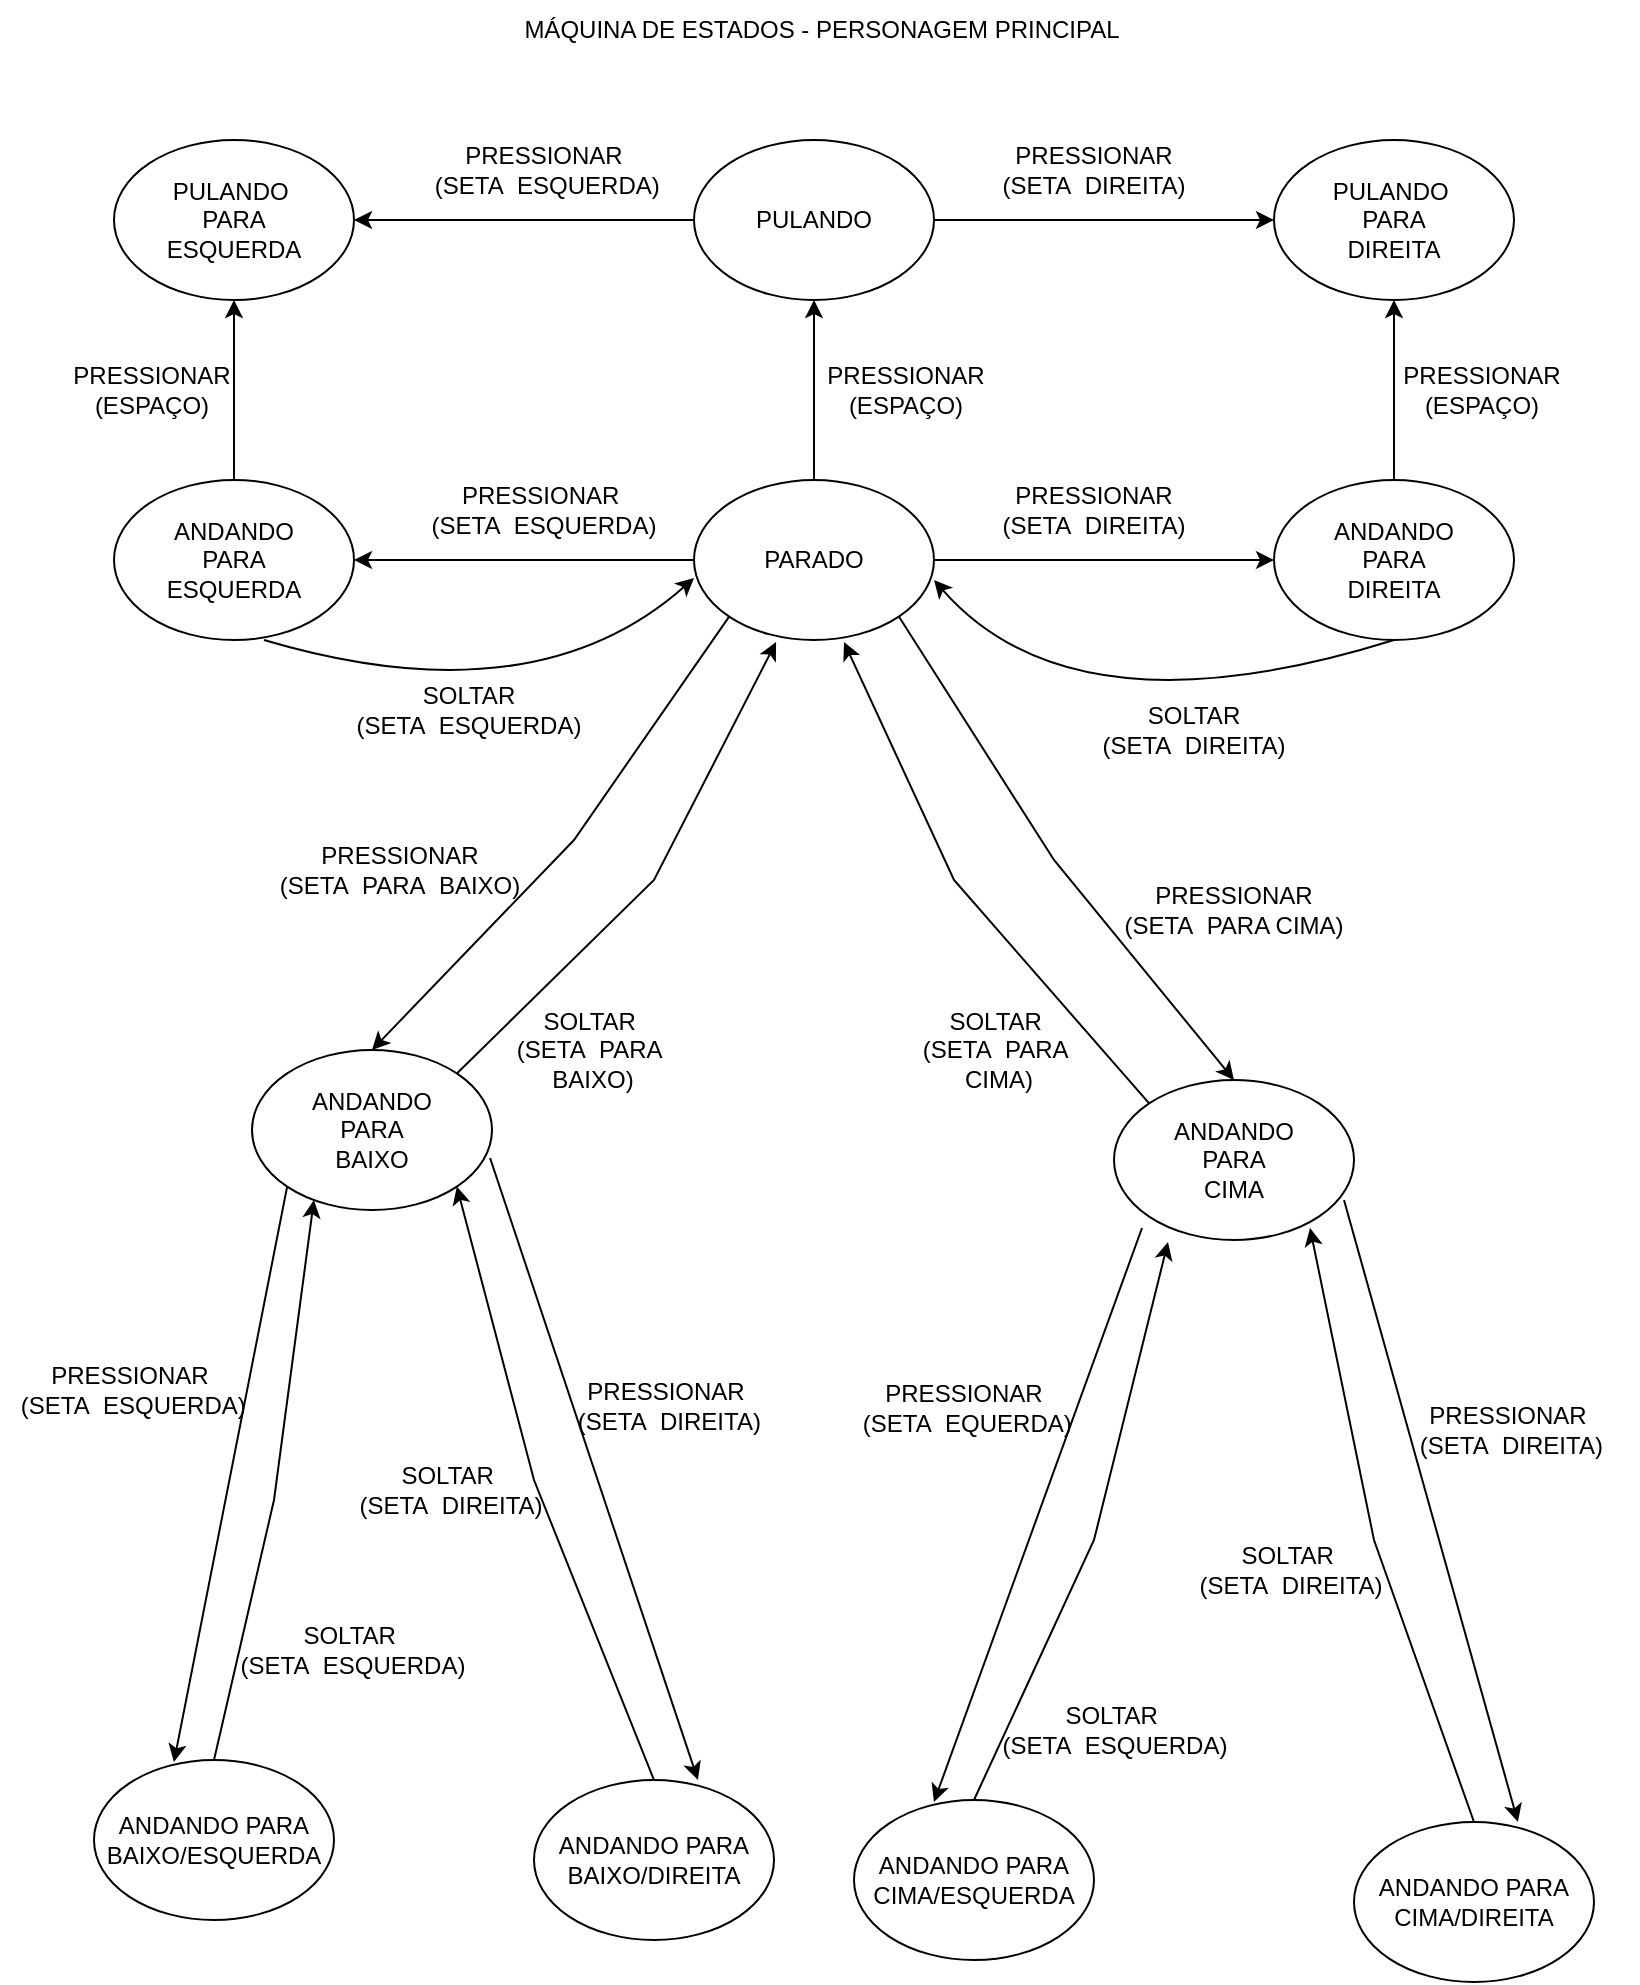 <mxfile version="28.2.4">
  <diagram name="Página-1" id="mXZYl64TImKxE9nwr8pG">
    <mxGraphModel dx="511" dy="534" grid="1" gridSize="10" guides="1" tooltips="1" connect="1" arrows="1" fold="1" page="1" pageScale="1" pageWidth="827" pageHeight="1169" math="0" shadow="0">
      <root>
        <mxCell id="0" />
        <mxCell id="1" parent="0" />
        <mxCell id="-Y-EHWKwXSZfCZ-6Ars3-1" value="PARADO" style="ellipse;whiteSpace=wrap;html=1;" vertex="1" parent="1">
          <mxGeometry x="350" y="260" width="120" height="80" as="geometry" />
        </mxCell>
        <mxCell id="-Y-EHWKwXSZfCZ-6Ars3-2" value="PULANDO" style="ellipse;whiteSpace=wrap;html=1;" vertex="1" parent="1">
          <mxGeometry x="350" y="90" width="120" height="80" as="geometry" />
        </mxCell>
        <mxCell id="-Y-EHWKwXSZfCZ-6Ars3-3" value="ANDANDO&lt;div&gt;PARA&lt;/div&gt;&lt;div&gt;DIREITA&lt;/div&gt;" style="ellipse;whiteSpace=wrap;html=1;" vertex="1" parent="1">
          <mxGeometry x="640" y="260" width="120" height="80" as="geometry" />
        </mxCell>
        <mxCell id="-Y-EHWKwXSZfCZ-6Ars3-4" value="ANDANDO&lt;div&gt;PARA&lt;/div&gt;&lt;div&gt;ESQUERDA&lt;/div&gt;" style="ellipse;whiteSpace=wrap;html=1;" vertex="1" parent="1">
          <mxGeometry x="60" y="260" width="120" height="80" as="geometry" />
        </mxCell>
        <mxCell id="-Y-EHWKwXSZfCZ-6Ars3-6" value="" style="endArrow=classic;html=1;rounded=0;entryX=0;entryY=0.5;entryDx=0;entryDy=0;exitX=1;exitY=0.5;exitDx=0;exitDy=0;" edge="1" parent="1" source="-Y-EHWKwXSZfCZ-6Ars3-1" target="-Y-EHWKwXSZfCZ-6Ars3-3">
          <mxGeometry width="50" height="50" relative="1" as="geometry">
            <mxPoint x="520" y="340" as="sourcePoint" />
            <mxPoint x="570" y="290" as="targetPoint" />
          </mxGeometry>
        </mxCell>
        <mxCell id="-Y-EHWKwXSZfCZ-6Ars3-7" value="PRESSIONAR (SETA&amp;nbsp; DIREITA)" style="text;html=1;align=center;verticalAlign=middle;whiteSpace=wrap;rounded=0;" vertex="1" parent="1">
          <mxGeometry x="500" y="260" width="100" height="30" as="geometry" />
        </mxCell>
        <mxCell id="-Y-EHWKwXSZfCZ-6Ars3-8" value="" style="endArrow=classic;html=1;rounded=0;exitX=0;exitY=0.5;exitDx=0;exitDy=0;entryX=1;entryY=0.5;entryDx=0;entryDy=0;" edge="1" parent="1" source="-Y-EHWKwXSZfCZ-6Ars3-1" target="-Y-EHWKwXSZfCZ-6Ars3-4">
          <mxGeometry width="50" height="50" relative="1" as="geometry">
            <mxPoint x="240" y="290" as="sourcePoint" />
            <mxPoint x="290" y="240" as="targetPoint" />
          </mxGeometry>
        </mxCell>
        <mxCell id="-Y-EHWKwXSZfCZ-6Ars3-9" value="PRESSIONAR&amp;nbsp;&lt;div&gt;(SETA&amp;nbsp; ESQUERDA&lt;span style=&quot;background-color: transparent; color: light-dark(rgb(0, 0, 0), rgb(255, 255, 255));&quot;&gt;)&lt;/span&gt;&lt;/div&gt;" style="text;html=1;align=center;verticalAlign=middle;whiteSpace=wrap;rounded=0;" vertex="1" parent="1">
          <mxGeometry x="210" y="260" width="130" height="30" as="geometry" />
        </mxCell>
        <mxCell id="-Y-EHWKwXSZfCZ-6Ars3-10" value="" style="endArrow=classic;html=1;rounded=0;entryX=0.5;entryY=1;entryDx=0;entryDy=0;exitX=0.5;exitY=0;exitDx=0;exitDy=0;" edge="1" parent="1" source="-Y-EHWKwXSZfCZ-6Ars3-1" target="-Y-EHWKwXSZfCZ-6Ars3-2">
          <mxGeometry width="50" height="50" relative="1" as="geometry">
            <mxPoint x="320" y="450" as="sourcePoint" />
            <mxPoint x="370" y="400" as="targetPoint" />
          </mxGeometry>
        </mxCell>
        <mxCell id="-Y-EHWKwXSZfCZ-6Ars3-13" value="PULANDO&amp;nbsp;&lt;div&gt;PARA&lt;/div&gt;&lt;div&gt;ESQUERDA&lt;/div&gt;" style="ellipse;whiteSpace=wrap;html=1;" vertex="1" parent="1">
          <mxGeometry x="60" y="90" width="120" height="80" as="geometry" />
        </mxCell>
        <mxCell id="-Y-EHWKwXSZfCZ-6Ars3-14" value="PULANDO&amp;nbsp;&lt;div&gt;PARA&lt;/div&gt;&lt;div&gt;DIREITA&lt;/div&gt;" style="ellipse;whiteSpace=wrap;html=1;" vertex="1" parent="1">
          <mxGeometry x="640" y="90" width="120" height="80" as="geometry" />
        </mxCell>
        <mxCell id="-Y-EHWKwXSZfCZ-6Ars3-16" value="" style="endArrow=classic;html=1;rounded=0;entryX=0.5;entryY=1;entryDx=0;entryDy=0;exitX=0.5;exitY=0;exitDx=0;exitDy=0;" edge="1" parent="1" source="-Y-EHWKwXSZfCZ-6Ars3-4" target="-Y-EHWKwXSZfCZ-6Ars3-13">
          <mxGeometry width="50" height="50" relative="1" as="geometry">
            <mxPoint x="200" y="220" as="sourcePoint" />
            <mxPoint x="250" y="170" as="targetPoint" />
          </mxGeometry>
        </mxCell>
        <mxCell id="-Y-EHWKwXSZfCZ-6Ars3-17" value="" style="endArrow=classic;html=1;rounded=0;entryX=0.5;entryY=1;entryDx=0;entryDy=0;exitX=0.5;exitY=0;exitDx=0;exitDy=0;" edge="1" parent="1" source="-Y-EHWKwXSZfCZ-6Ars3-3" target="-Y-EHWKwXSZfCZ-6Ars3-14">
          <mxGeometry width="50" height="50" relative="1" as="geometry">
            <mxPoint x="480" y="420" as="sourcePoint" />
            <mxPoint x="530" y="370" as="targetPoint" />
          </mxGeometry>
        </mxCell>
        <mxCell id="-Y-EHWKwXSZfCZ-6Ars3-18" value="PRESSIONAR (ESPAÇO)" style="text;html=1;align=center;verticalAlign=middle;whiteSpace=wrap;rounded=0;" vertex="1" parent="1">
          <mxGeometry x="29" y="200" width="100" height="30" as="geometry" />
        </mxCell>
        <mxCell id="-Y-EHWKwXSZfCZ-6Ars3-19" value="PRESSIONAR (ESPAÇO)" style="text;html=1;align=center;verticalAlign=middle;whiteSpace=wrap;rounded=0;" vertex="1" parent="1">
          <mxGeometry x="694" y="200" width="100" height="30" as="geometry" />
        </mxCell>
        <mxCell id="-Y-EHWKwXSZfCZ-6Ars3-20" value="PRESSIONAR (ESPAÇO)" style="text;html=1;align=center;verticalAlign=middle;whiteSpace=wrap;rounded=0;" vertex="1" parent="1">
          <mxGeometry x="406" y="200" width="100" height="30" as="geometry" />
        </mxCell>
        <mxCell id="-Y-EHWKwXSZfCZ-6Ars3-21" value="" style="endArrow=classic;html=1;rounded=0;entryX=0;entryY=0.5;entryDx=0;entryDy=0;exitX=1;exitY=0.5;exitDx=0;exitDy=0;" edge="1" parent="1">
          <mxGeometry width="50" height="50" relative="1" as="geometry">
            <mxPoint x="470" y="130" as="sourcePoint" />
            <mxPoint x="640" y="130" as="targetPoint" />
          </mxGeometry>
        </mxCell>
        <mxCell id="-Y-EHWKwXSZfCZ-6Ars3-22" value="PRESSIONAR (SETA&amp;nbsp; DIREITA)" style="text;html=1;align=center;verticalAlign=middle;whiteSpace=wrap;rounded=0;" vertex="1" parent="1">
          <mxGeometry x="500" y="90" width="100" height="30" as="geometry" />
        </mxCell>
        <mxCell id="-Y-EHWKwXSZfCZ-6Ars3-23" value="" style="endArrow=classic;html=1;rounded=0;exitX=0;exitY=0.5;exitDx=0;exitDy=0;entryX=1;entryY=0.5;entryDx=0;entryDy=0;" edge="1" parent="1">
          <mxGeometry width="50" height="50" relative="1" as="geometry">
            <mxPoint x="350" y="130" as="sourcePoint" />
            <mxPoint x="180" y="130" as="targetPoint" />
          </mxGeometry>
        </mxCell>
        <mxCell id="-Y-EHWKwXSZfCZ-6Ars3-24" value="PRESSIONAR&lt;div&gt;&amp;nbsp;(SETA&amp;nbsp; ESQUERDA&lt;span style=&quot;background-color: transparent; color: light-dark(rgb(0, 0, 0), rgb(255, 255, 255));&quot;&gt;)&lt;/span&gt;&lt;/div&gt;" style="text;html=1;align=center;verticalAlign=middle;whiteSpace=wrap;rounded=0;" vertex="1" parent="1">
          <mxGeometry x="210" y="90" width="130" height="30" as="geometry" />
        </mxCell>
        <mxCell id="-Y-EHWKwXSZfCZ-6Ars3-26" value="SOLTAR&lt;div&gt;(SETA&amp;nbsp; DIREITA)&lt;/div&gt;" style="text;html=1;align=center;verticalAlign=middle;whiteSpace=wrap;rounded=0;" vertex="1" parent="1">
          <mxGeometry x="550" y="370" width="100" height="30" as="geometry" />
        </mxCell>
        <mxCell id="-Y-EHWKwXSZfCZ-6Ars3-30" value="" style="curved=1;endArrow=classic;html=1;rounded=0;exitX=0.625;exitY=1;exitDx=0;exitDy=0;exitPerimeter=0;entryX=0;entryY=0.613;entryDx=0;entryDy=0;entryPerimeter=0;" edge="1" parent="1" source="-Y-EHWKwXSZfCZ-6Ars3-4" target="-Y-EHWKwXSZfCZ-6Ars3-1">
          <mxGeometry width="50" height="50" relative="1" as="geometry">
            <mxPoint x="220" y="380" as="sourcePoint" />
            <mxPoint x="380" y="340" as="targetPoint" />
            <Array as="points">
              <mxPoint x="270" y="380" />
            </Array>
          </mxGeometry>
        </mxCell>
        <mxCell id="-Y-EHWKwXSZfCZ-6Ars3-31" value="SOLTAR&lt;div&gt;(SETA&amp;nbsp; ESQUERDA)&lt;/div&gt;" style="text;html=1;align=center;verticalAlign=middle;whiteSpace=wrap;rounded=0;" vertex="1" parent="1">
          <mxGeometry x="180" y="360" width="115" height="30" as="geometry" />
        </mxCell>
        <mxCell id="-Y-EHWKwXSZfCZ-6Ars3-32" value="MÁQUINA DE ESTADOS - PERSONAGEM PRINCIPAL" style="text;html=1;align=center;verticalAlign=middle;whiteSpace=wrap;rounded=0;" vertex="1" parent="1">
          <mxGeometry x="249" y="20" width="330" height="30" as="geometry" />
        </mxCell>
        <mxCell id="-Y-EHWKwXSZfCZ-6Ars3-34" value="" style="curved=1;endArrow=classic;html=1;rounded=0;exitX=0.5;exitY=1;exitDx=0;exitDy=0;" edge="1" parent="1" source="-Y-EHWKwXSZfCZ-6Ars3-3">
          <mxGeometry width="50" height="50" relative="1" as="geometry">
            <mxPoint x="490" y="390" as="sourcePoint" />
            <mxPoint x="470" y="310" as="targetPoint" />
            <Array as="points">
              <mxPoint x="540" y="390" />
            </Array>
          </mxGeometry>
        </mxCell>
        <mxCell id="-Y-EHWKwXSZfCZ-6Ars3-36" value="ANDANDO&lt;div&gt;PARA&lt;/div&gt;&lt;div&gt;BAIXO&lt;/div&gt;" style="ellipse;whiteSpace=wrap;html=1;" vertex="1" parent="1">
          <mxGeometry x="129" y="545" width="120" height="80" as="geometry" />
        </mxCell>
        <mxCell id="-Y-EHWKwXSZfCZ-6Ars3-37" value="" style="endArrow=classic;html=1;rounded=0;exitX=0;exitY=1;exitDx=0;exitDy=0;entryX=0.5;entryY=0;entryDx=0;entryDy=0;" edge="1" parent="1" source="-Y-EHWKwXSZfCZ-6Ars3-1" target="-Y-EHWKwXSZfCZ-6Ars3-36">
          <mxGeometry width="50" height="50" relative="1" as="geometry">
            <mxPoint x="350" y="610" as="sourcePoint" />
            <mxPoint x="400" y="560" as="targetPoint" />
            <Array as="points">
              <mxPoint x="290" y="440" />
            </Array>
          </mxGeometry>
        </mxCell>
        <mxCell id="-Y-EHWKwXSZfCZ-6Ars3-38" value="PRESSIONAR&lt;div&gt;(SETA&amp;nbsp; PARA&amp;nbsp; BAIXO)&lt;/div&gt;" style="text;html=1;align=center;verticalAlign=middle;whiteSpace=wrap;rounded=0;" vertex="1" parent="1">
          <mxGeometry x="140" y="440" width="126" height="30" as="geometry" />
        </mxCell>
        <mxCell id="-Y-EHWKwXSZfCZ-6Ars3-39" value="ANDANDO&lt;div&gt;PARA&lt;/div&gt;&lt;div&gt;CIMA&lt;/div&gt;" style="ellipse;whiteSpace=wrap;html=1;" vertex="1" parent="1">
          <mxGeometry x="560" y="560" width="120" height="80" as="geometry" />
        </mxCell>
        <mxCell id="-Y-EHWKwXSZfCZ-6Ars3-40" value="" style="endArrow=classic;html=1;rounded=0;exitX=1;exitY=1;exitDx=0;exitDy=0;entryX=0.5;entryY=0;entryDx=0;entryDy=0;" edge="1" parent="1" target="-Y-EHWKwXSZfCZ-6Ars3-39" source="-Y-EHWKwXSZfCZ-6Ars3-1">
          <mxGeometry width="50" height="50" relative="1" as="geometry">
            <mxPoint x="450" y="340" as="sourcePoint" />
            <mxPoint x="680" y="560" as="targetPoint" />
            <Array as="points">
              <mxPoint x="530" y="450" />
            </Array>
          </mxGeometry>
        </mxCell>
        <mxCell id="-Y-EHWKwXSZfCZ-6Ars3-41" value="PRESSIONAR&lt;div&gt;(SETA&amp;nbsp; PARA CIMA)&lt;/div&gt;" style="text;html=1;align=center;verticalAlign=middle;whiteSpace=wrap;rounded=0;" vertex="1" parent="1">
          <mxGeometry x="557" y="460" width="126" height="30" as="geometry" />
        </mxCell>
        <mxCell id="-Y-EHWKwXSZfCZ-6Ars3-43" value="ANDANDO PARA&lt;div&gt;BAIXO/ESQUERDA&lt;/div&gt;" style="ellipse;whiteSpace=wrap;html=1;" vertex="1" parent="1">
          <mxGeometry x="50" y="900" width="120" height="80" as="geometry" />
        </mxCell>
        <mxCell id="-Y-EHWKwXSZfCZ-6Ars3-44" value="ANDANDO PARA&lt;div&gt;BAIXO/DIREITA&lt;/div&gt;" style="ellipse;whiteSpace=wrap;html=1;" vertex="1" parent="1">
          <mxGeometry x="270" y="910" width="120" height="80" as="geometry" />
        </mxCell>
        <mxCell id="-Y-EHWKwXSZfCZ-6Ars3-47" value="" style="endArrow=classic;html=1;rounded=0;entryX=0.333;entryY=0.013;entryDx=0;entryDy=0;entryPerimeter=0;exitX=0;exitY=1;exitDx=0;exitDy=0;" edge="1" parent="1" source="-Y-EHWKwXSZfCZ-6Ars3-36" target="-Y-EHWKwXSZfCZ-6Ars3-43">
          <mxGeometry width="50" height="50" relative="1" as="geometry">
            <mxPoint x="150" y="610" as="sourcePoint" />
            <mxPoint x="260" y="750" as="targetPoint" />
          </mxGeometry>
        </mxCell>
        <mxCell id="-Y-EHWKwXSZfCZ-6Ars3-48" value="" style="endArrow=classic;html=1;rounded=0;exitX=0.992;exitY=0.675;exitDx=0;exitDy=0;exitPerimeter=0;entryX=0.683;entryY=0;entryDx=0;entryDy=0;entryPerimeter=0;" edge="1" parent="1" source="-Y-EHWKwXSZfCZ-6Ars3-36" target="-Y-EHWKwXSZfCZ-6Ars3-44">
          <mxGeometry width="50" height="50" relative="1" as="geometry">
            <mxPoint x="360" y="770" as="sourcePoint" />
            <mxPoint x="280" y="900" as="targetPoint" />
          </mxGeometry>
        </mxCell>
        <mxCell id="-Y-EHWKwXSZfCZ-6Ars3-49" value="PRESSIONAR&lt;div&gt;&amp;nbsp;(SETA&amp;nbsp; ESQUERDA)&lt;/div&gt;" style="text;html=1;align=center;verticalAlign=middle;whiteSpace=wrap;rounded=0;" vertex="1" parent="1">
          <mxGeometry x="3" y="700" width="130" height="30" as="geometry" />
        </mxCell>
        <mxCell id="-Y-EHWKwXSZfCZ-6Ars3-51" value="PRESSIONAR&lt;div&gt;&amp;nbsp;(SETA&amp;nbsp; DIREITA)&lt;/div&gt;" style="text;html=1;align=center;verticalAlign=middle;whiteSpace=wrap;rounded=0;" vertex="1" parent="1">
          <mxGeometry x="271" y="708" width="130" height="30" as="geometry" />
        </mxCell>
        <mxCell id="-Y-EHWKwXSZfCZ-6Ars3-55" value="" style="endArrow=classic;html=1;rounded=0;entryX=0.625;entryY=1.013;entryDx=0;entryDy=0;entryPerimeter=0;exitX=0;exitY=0;exitDx=0;exitDy=0;" edge="1" parent="1" source="-Y-EHWKwXSZfCZ-6Ars3-39" target="-Y-EHWKwXSZfCZ-6Ars3-1">
          <mxGeometry width="50" height="50" relative="1" as="geometry">
            <mxPoint x="480" y="650" as="sourcePoint" />
            <mxPoint x="530" y="600" as="targetPoint" />
            <Array as="points">
              <mxPoint x="480" y="460" />
            </Array>
          </mxGeometry>
        </mxCell>
        <mxCell id="-Y-EHWKwXSZfCZ-6Ars3-56" value="" style="endArrow=classic;html=1;rounded=0;exitX=1;exitY=0;exitDx=0;exitDy=0;entryX=0.342;entryY=1.013;entryDx=0;entryDy=0;entryPerimeter=0;" edge="1" parent="1" source="-Y-EHWKwXSZfCZ-6Ars3-36" target="-Y-EHWKwXSZfCZ-6Ars3-1">
          <mxGeometry width="50" height="50" relative="1" as="geometry">
            <mxPoint x="320" y="540" as="sourcePoint" />
            <mxPoint x="399" y="337" as="targetPoint" />
            <Array as="points">
              <mxPoint x="330" y="460" />
            </Array>
          </mxGeometry>
        </mxCell>
        <mxCell id="-Y-EHWKwXSZfCZ-6Ars3-57" value="SOLTAR&amp;nbsp;&lt;div&gt;(SETA&amp;nbsp; PARA&amp;nbsp; BAIXO)&lt;/div&gt;" style="text;html=1;align=center;verticalAlign=middle;whiteSpace=wrap;rounded=0;" vertex="1" parent="1">
          <mxGeometry x="242" y="530" width="115" height="30" as="geometry" />
        </mxCell>
        <mxCell id="-Y-EHWKwXSZfCZ-6Ars3-58" value="SOLTAR&amp;nbsp;&lt;div&gt;(SETA&amp;nbsp; PARA&amp;nbsp; CIMA)&lt;/div&gt;" style="text;html=1;align=center;verticalAlign=middle;whiteSpace=wrap;rounded=0;" vertex="1" parent="1">
          <mxGeometry x="445" y="530" width="115" height="30" as="geometry" />
        </mxCell>
        <mxCell id="-Y-EHWKwXSZfCZ-6Ars3-59" value="" style="endArrow=classic;html=1;rounded=0;entryX=1;entryY=1;entryDx=0;entryDy=0;exitX=0.5;exitY=0;exitDx=0;exitDy=0;" edge="1" parent="1" source="-Y-EHWKwXSZfCZ-6Ars3-44" target="-Y-EHWKwXSZfCZ-6Ars3-36">
          <mxGeometry width="50" height="50" relative="1" as="geometry">
            <mxPoint x="210" y="1080" as="sourcePoint" />
            <mxPoint x="260" y="1030" as="targetPoint" />
            <Array as="points">
              <mxPoint x="270" y="760" />
            </Array>
          </mxGeometry>
        </mxCell>
        <mxCell id="-Y-EHWKwXSZfCZ-6Ars3-60" value="" style="endArrow=classic;html=1;rounded=0;entryX=0.258;entryY=0.938;entryDx=0;entryDy=0;entryPerimeter=0;exitX=0.5;exitY=0;exitDx=0;exitDy=0;" edge="1" parent="1" source="-Y-EHWKwXSZfCZ-6Ars3-43" target="-Y-EHWKwXSZfCZ-6Ars3-36">
          <mxGeometry width="50" height="50" relative="1" as="geometry">
            <mxPoint x="160" y="880" as="sourcePoint" />
            <mxPoint x="210" y="830" as="targetPoint" />
            <Array as="points">
              <mxPoint x="140" y="770" />
            </Array>
          </mxGeometry>
        </mxCell>
        <mxCell id="-Y-EHWKwXSZfCZ-6Ars3-61" value="SOLTAR&amp;nbsp;&lt;div&gt;(SETA&amp;nbsp; ESQUERDA)&lt;/div&gt;" style="text;html=1;align=center;verticalAlign=middle;whiteSpace=wrap;rounded=0;" vertex="1" parent="1">
          <mxGeometry x="122" y="830" width="115" height="30" as="geometry" />
        </mxCell>
        <mxCell id="-Y-EHWKwXSZfCZ-6Ars3-62" value="SOLTAR&amp;nbsp;&lt;div&gt;(SETA&amp;nbsp; DIREITA)&lt;/div&gt;" style="text;html=1;align=center;verticalAlign=middle;whiteSpace=wrap;rounded=0;" vertex="1" parent="1">
          <mxGeometry x="171" y="750" width="115" height="30" as="geometry" />
        </mxCell>
        <mxCell id="-Y-EHWKwXSZfCZ-6Ars3-63" value="ANDANDO PARA&lt;div&gt;CIMA/ESQUERDA&lt;/div&gt;" style="ellipse;whiteSpace=wrap;html=1;" vertex="1" parent="1">
          <mxGeometry x="430" y="920" width="120" height="80" as="geometry" />
        </mxCell>
        <mxCell id="-Y-EHWKwXSZfCZ-6Ars3-64" value="ANDANDO PARA&lt;div&gt;CIMA/DIREITA&lt;/div&gt;" style="ellipse;whiteSpace=wrap;html=1;" vertex="1" parent="1">
          <mxGeometry x="680" y="931" width="120" height="80" as="geometry" />
        </mxCell>
        <mxCell id="-Y-EHWKwXSZfCZ-6Ars3-65" value="" style="endArrow=classic;html=1;rounded=0;entryX=0.333;entryY=0.013;entryDx=0;entryDy=0;entryPerimeter=0;exitX=0;exitY=1;exitDx=0;exitDy=0;" edge="1" parent="1" target="-Y-EHWKwXSZfCZ-6Ars3-63">
          <mxGeometry width="50" height="50" relative="1" as="geometry">
            <mxPoint x="574" y="634" as="sourcePoint" />
            <mxPoint x="687" y="771" as="targetPoint" />
          </mxGeometry>
        </mxCell>
        <mxCell id="-Y-EHWKwXSZfCZ-6Ars3-66" value="" style="endArrow=classic;html=1;rounded=0;exitX=0.992;exitY=0.675;exitDx=0;exitDy=0;exitPerimeter=0;entryX=0.683;entryY=0;entryDx=0;entryDy=0;entryPerimeter=0;" edge="1" parent="1" target="-Y-EHWKwXSZfCZ-6Ars3-64">
          <mxGeometry width="50" height="50" relative="1" as="geometry">
            <mxPoint x="675" y="620" as="sourcePoint" />
            <mxPoint x="707" y="921" as="targetPoint" />
          </mxGeometry>
        </mxCell>
        <mxCell id="-Y-EHWKwXSZfCZ-6Ars3-67" value="PRESSIONAR&lt;div&gt;&amp;nbsp;(SETA&amp;nbsp; DIREITA)&lt;/div&gt;" style="text;html=1;align=center;verticalAlign=middle;whiteSpace=wrap;rounded=0;" vertex="1" parent="1">
          <mxGeometry x="692" y="720" width="130" height="30" as="geometry" />
        </mxCell>
        <mxCell id="-Y-EHWKwXSZfCZ-6Ars3-68" value="" style="endArrow=classic;html=1;rounded=0;entryX=1;entryY=1;entryDx=0;entryDy=0;exitX=0.5;exitY=0;exitDx=0;exitDy=0;" edge="1" parent="1" source="-Y-EHWKwXSZfCZ-6Ars3-64">
          <mxGeometry width="50" height="50" relative="1" as="geometry">
            <mxPoint x="637" y="1101" as="sourcePoint" />
            <mxPoint x="658" y="634" as="targetPoint" />
            <Array as="points">
              <mxPoint x="690" y="790" />
            </Array>
          </mxGeometry>
        </mxCell>
        <mxCell id="-Y-EHWKwXSZfCZ-6Ars3-69" value="" style="endArrow=classic;html=1;rounded=0;entryX=0.258;entryY=0.938;entryDx=0;entryDy=0;entryPerimeter=0;exitX=0.5;exitY=0;exitDx=0;exitDy=0;" edge="1" parent="1" source="-Y-EHWKwXSZfCZ-6Ars3-63">
          <mxGeometry width="50" height="50" relative="1" as="geometry">
            <mxPoint x="587" y="901" as="sourcePoint" />
            <mxPoint x="587" y="641" as="targetPoint" />
            <Array as="points">
              <mxPoint x="550" y="790" />
            </Array>
          </mxGeometry>
        </mxCell>
        <mxCell id="-Y-EHWKwXSZfCZ-6Ars3-70" value="SOLTAR&amp;nbsp;&lt;div&gt;(SETA&amp;nbsp; ESQUERDA)&lt;/div&gt;" style="text;html=1;align=center;verticalAlign=middle;whiteSpace=wrap;rounded=0;" vertex="1" parent="1">
          <mxGeometry x="503" y="870" width="115" height="30" as="geometry" />
        </mxCell>
        <mxCell id="-Y-EHWKwXSZfCZ-6Ars3-71" value="SOLTAR&amp;nbsp;&lt;div&gt;(SETA&amp;nbsp; DIREITA)&lt;/div&gt;" style="text;html=1;align=center;verticalAlign=middle;whiteSpace=wrap;rounded=0;" vertex="1" parent="1">
          <mxGeometry x="591" y="790" width="115" height="30" as="geometry" />
        </mxCell>
        <mxCell id="-Y-EHWKwXSZfCZ-6Ars3-72" value="PRESSIONAR&lt;div&gt;&amp;nbsp;(SETA&amp;nbsp; EQUERDA)&lt;/div&gt;" style="text;html=1;align=center;verticalAlign=middle;whiteSpace=wrap;rounded=0;" vertex="1" parent="1">
          <mxGeometry x="420" y="709" width="130" height="30" as="geometry" />
        </mxCell>
      </root>
    </mxGraphModel>
  </diagram>
</mxfile>

